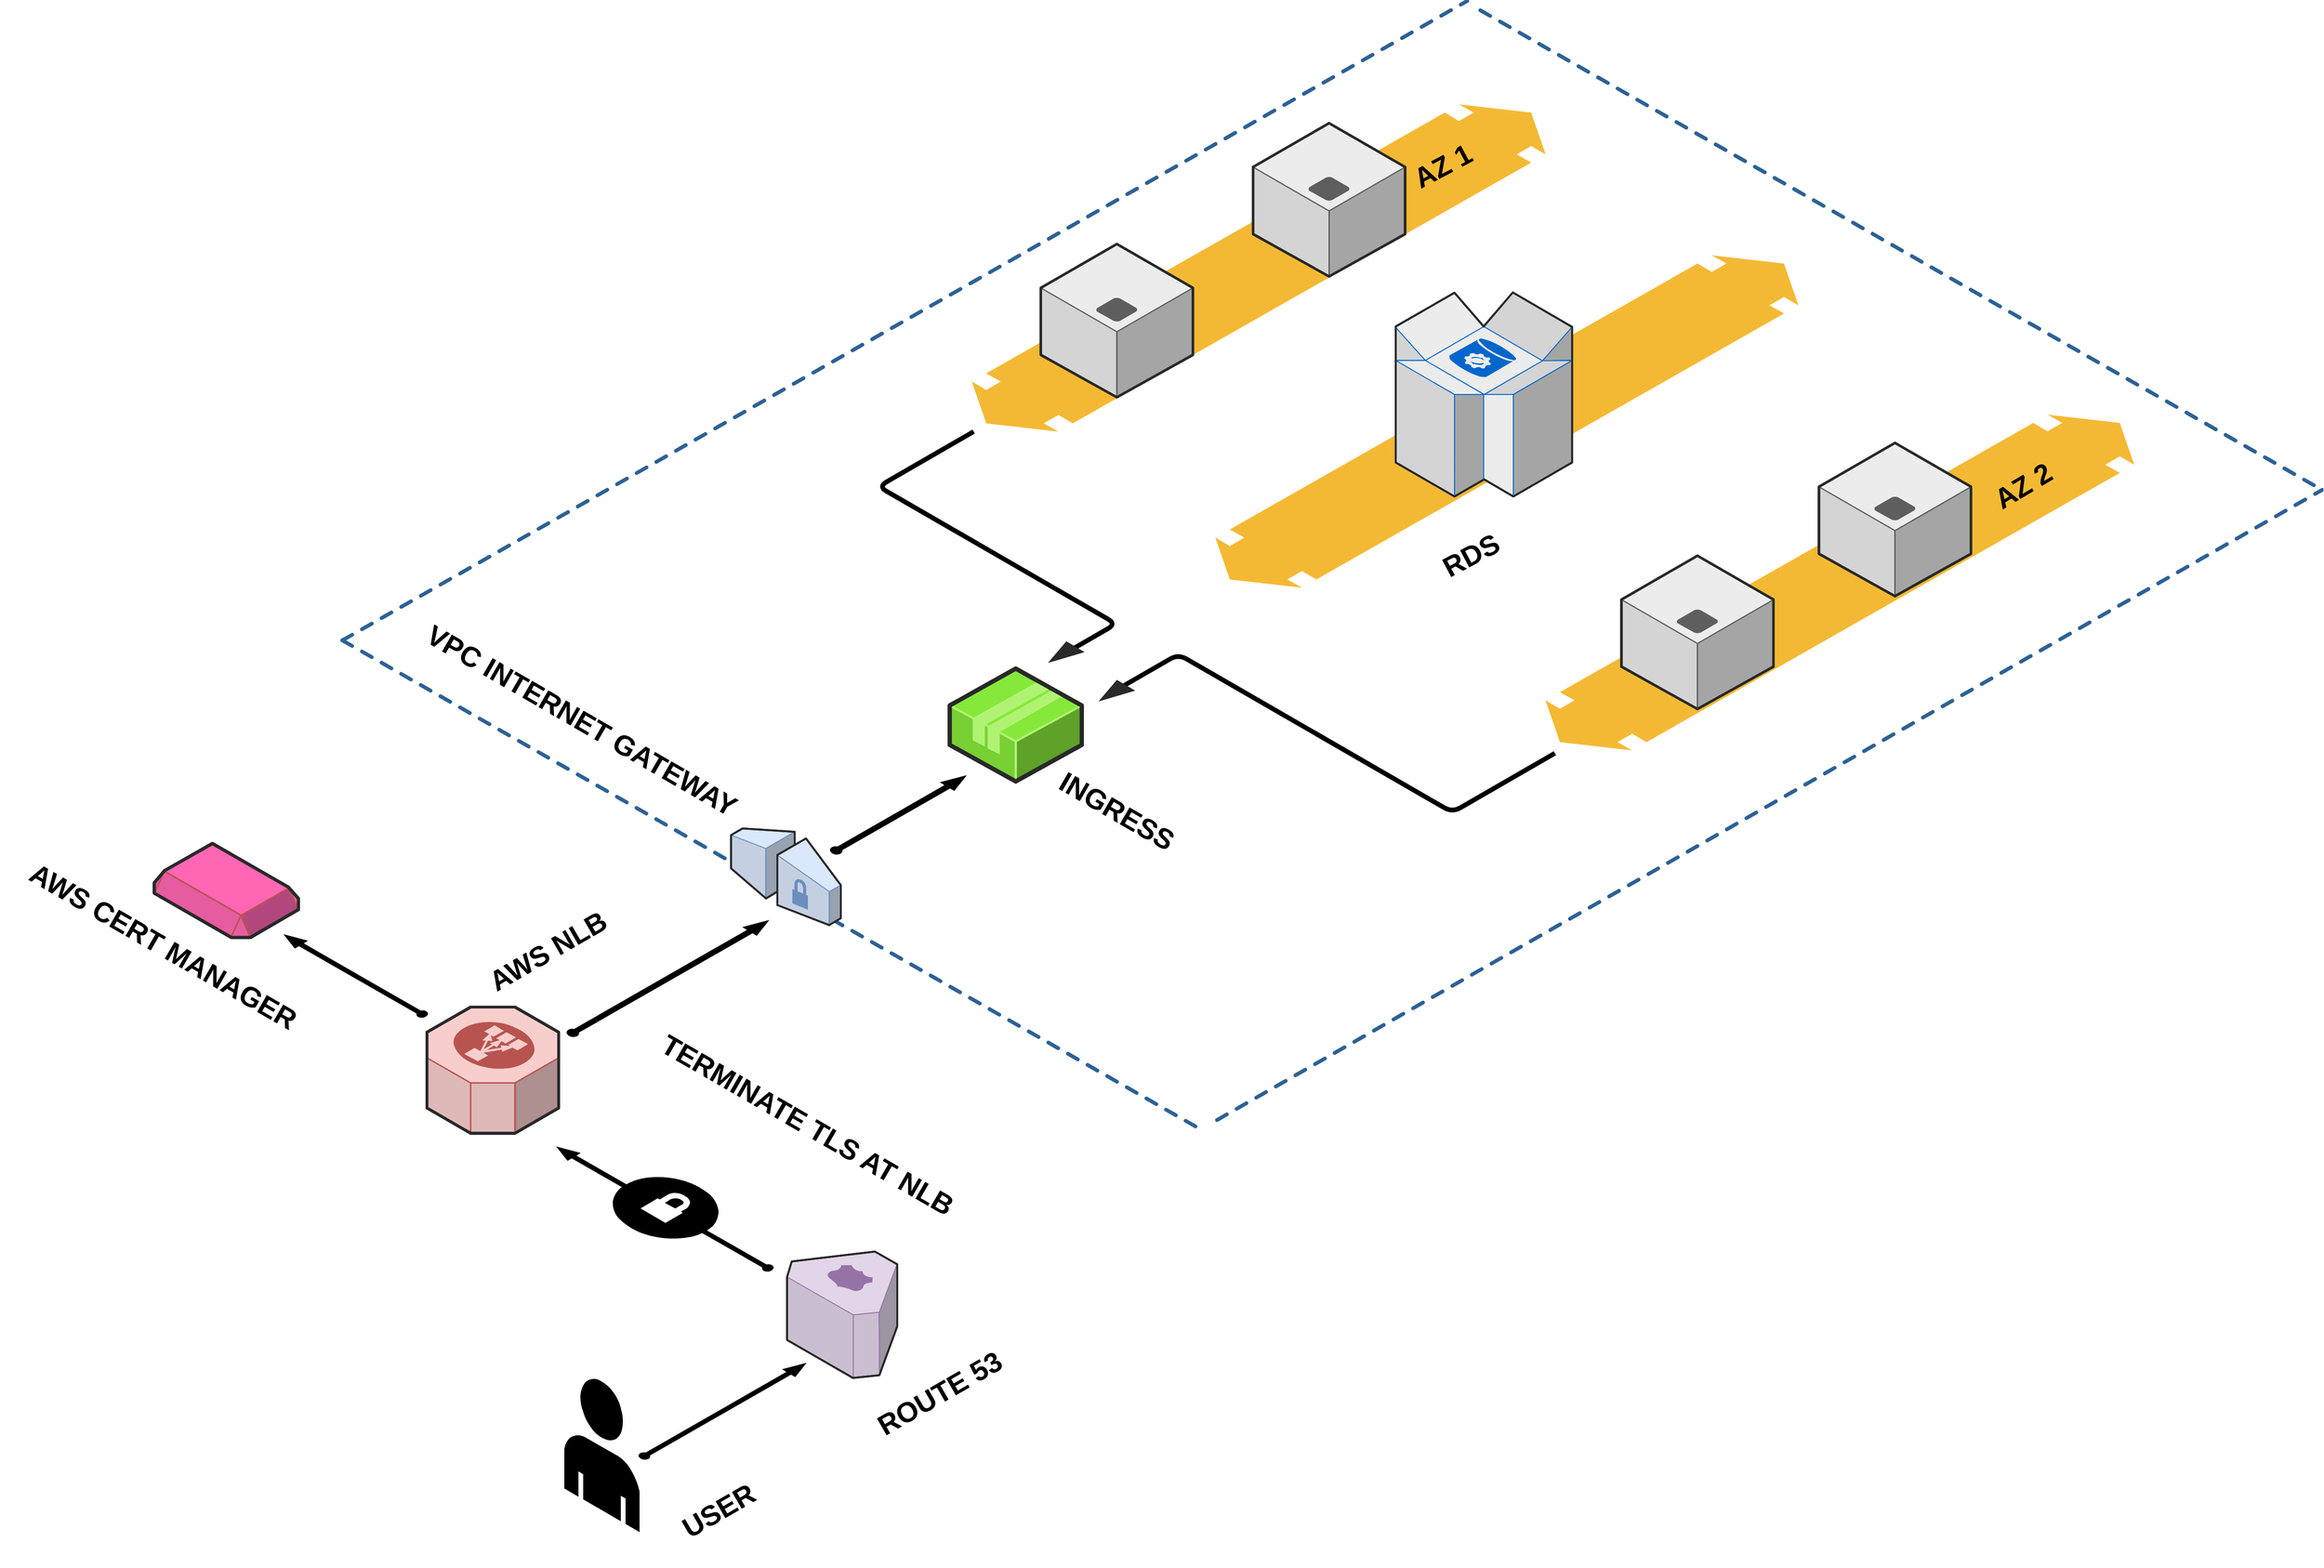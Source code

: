 <mxfile version="14.8.0" type="github">
  <diagram name="Page-1" id="aaaa8250-4180-3840-79b5-4cada1eebb92">
    <mxGraphModel dx="3256" dy="1066" grid="1" gridSize="10" guides="1" tooltips="1" connect="1" arrows="1" fold="1" page="0" pageScale="1" pageWidth="850" pageHeight="1100" background="none" math="0" shadow="0">
      <root>
        <mxCell id="0" />
        <mxCell id="1" parent="0" />
        <mxCell id="d5ac148becb70bc-7" value="" style="verticalLabelPosition=bottom;html=1;verticalAlign=top;strokeWidth=1;dashed=0;shape=mxgraph.aws3d.flatDoubleEdge;fillColor=#000000;aspect=fixed;rounded=1;shadow=0;comic=0;fontFamily=Verdana;fontSize=12;flipV=1;" parent="1" vertex="1">
          <mxGeometry x="778.24" y="710.5" width="619.95" height="353.5" as="geometry" />
        </mxCell>
        <mxCell id="1a8abee3a6cfdf20-38" value="" style="verticalLabelPosition=bottom;html=1;verticalAlign=top;strokeWidth=1;dashed=0;shape=mxgraph.aws3d.flatDoubleEdge;fillColor=#000000;aspect=fixed;rounded=1;shadow=0;comic=0;fontFamily=Verdana;fontSize=12;flipV=1;" parent="1" vertex="1">
          <mxGeometry x="1129.24" y="880" width="626" height="357" as="geometry" />
        </mxCell>
        <mxCell id="1a8abee3a6cfdf20-28" value="" style="verticalLabelPosition=bottom;html=1;verticalAlign=top;strokeWidth=1;dashed=0;shape=mxgraph.aws3d.flatDoubleEdge;fillColor=#000000;aspect=fixed;rounded=1;shadow=0;comic=0;fontFamily=Verdana;fontSize=12;flipV=1;" parent="1" vertex="1">
          <mxGeometry x="519.24" y="550" width="610.19" height="348" as="geometry" />
        </mxCell>
        <mxCell id="1a8abee3a6cfdf20-3" value="" style="edgeStyle=isometricEdgeStyle;endArrow=none;html=1;labelBackgroundColor=none;strokeWidth=5;fontFamily=Verdana;fontSize=12" parent="1" edge="1">
          <mxGeometry width="50" height="100" relative="1" as="geometry">
            <mxPoint x="611.24" y="1138" as="sourcePoint" />
            <mxPoint x="521.24" y="898" as="targetPoint" />
            <Array as="points">
              <mxPoint x="561.24" y="1038" />
            </Array>
          </mxGeometry>
        </mxCell>
        <mxCell id="1a8abee3a6cfdf20-5" value="" style="edgeStyle=isometricEdgeStyle;endArrow=none;html=1;labelBackgroundColor=none;strokeColor=#000000;strokeWidth=5;fontFamily=Verdana;fontSize=12" parent="1" edge="1">
          <mxGeometry width="50" height="100" relative="1" as="geometry">
            <mxPoint x="681.24" y="1168" as="sourcePoint" />
            <mxPoint x="1139.24" y="1240" as="targetPoint" />
            <Array as="points">
              <mxPoint x="869.24" y="1210" />
            </Array>
          </mxGeometry>
        </mxCell>
        <mxCell id="1a8abee3a6cfdf20-18" value="" style="verticalLabelPosition=bottom;html=1;verticalAlign=top;strokeWidth=1;dashed=0;shape=mxgraph.aws3d.application_server;fillColor=#ECECEC;strokeColor=#5E5E5E;aspect=fixed;rounded=1;shadow=0;comic=0;fontSize=12" parent="1" vertex="1">
          <mxGeometry x="1210" y="1030" width="161.69" height="163" as="geometry" />
        </mxCell>
        <mxCell id="1a8abee3a6cfdf20-25" value="" style="verticalLabelPosition=bottom;html=1;verticalAlign=top;strokeWidth=1;dashed=0;shape=mxgraph.aws3d.arrowhead;aspect=fixed;rounded=1;shadow=0;comic=0;fillColor=none;fontFamily=Verdana;fontSize=12;fontColor=#000000;flipV=1;" parent="1" vertex="1">
          <mxGeometry x="600.24" y="1121" width="39" height="23" as="geometry" />
        </mxCell>
        <mxCell id="1a8abee3a6cfdf20-27" value="" style="verticalLabelPosition=bottom;html=1;verticalAlign=top;strokeWidth=1;dashed=0;shape=mxgraph.aws3d.arrowhead;aspect=fixed;rounded=1;shadow=0;comic=0;fillColor=none;fontFamily=Verdana;fontSize=12;fontColor=#000000;flipV=1;" parent="1" vertex="1">
          <mxGeometry x="654" y="1162" width="39" height="23" as="geometry" />
        </mxCell>
        <mxCell id="d5ac148becb70bc-8" value="" style="verticalLabelPosition=bottom;html=1;verticalAlign=top;strokeWidth=1;dashed=0;shape=mxgraph.aws3d.dashedArrowlessEdge;aspect=fixed;rounded=1;shadow=0;comic=0;fontFamily=Verdana;fontSize=12" parent="1" vertex="1">
          <mxGeometry x="1060" y="450" width="895" height="510" as="geometry" />
        </mxCell>
        <mxCell id="d5ac148becb70bc-9" value="" style="verticalLabelPosition=bottom;html=1;verticalAlign=top;strokeWidth=1;dashed=0;shape=mxgraph.aws3d.dashedArrowlessEdge;aspect=fixed;rounded=1;shadow=0;comic=0;fontFamily=Verdana;fontSize=12" parent="1" vertex="1">
          <mxGeometry x="-150" y="1120" width="912.55" height="520" as="geometry" />
        </mxCell>
        <mxCell id="d5ac148becb70bc-10" value="" style="verticalLabelPosition=bottom;html=1;verticalAlign=top;strokeWidth=1;dashed=0;shape=mxgraph.aws3d.dashedArrowlessEdge;fillColor=#000000;aspect=fixed;rounded=1;shadow=0;comic=0;fontFamily=Verdana;fontSize=12;fontColor=#000000;flipV=1;" parent="1" vertex="1">
          <mxGeometry x="-150" y="440" width="1196.03" height="680" as="geometry" />
        </mxCell>
        <mxCell id="d5ac148becb70bc-12" value="" style="verticalLabelPosition=bottom;html=1;verticalAlign=top;strokeWidth=1;dashed=0;shape=mxgraph.aws3d.dashedArrowlessEdge;aspect=fixed;rounded=1;shadow=0;comic=0;fontFamily=Verdana;fontSize=12;flipV=1;" parent="1" vertex="1">
          <mxGeometry x="780" y="960" width="1175" height="670.08" as="geometry" />
        </mxCell>
        <mxCell id="A5O7at4TS7hZfqdvSWaj-5" value="" style="verticalLabelPosition=bottom;html=1;verticalAlign=top;strokeWidth=1;align=center;outlineConnect=0;dashed=0;outlineConnect=0;shape=mxgraph.aws3d.elasticLoadBalancing;fillColor=#f8cecc;strokeColor=#b85450;aspect=fixed;" vertex="1" parent="1">
          <mxGeometry x="-60" y="1510" width="140" height="134.17" as="geometry" />
        </mxCell>
        <mxCell id="A5O7at4TS7hZfqdvSWaj-6" value="" style="verticalLabelPosition=bottom;html=1;verticalAlign=top;strokeWidth=1;align=center;outlineConnect=0;dashed=0;outlineConnect=0;shape=mxgraph.aws3d.route53;strokeColor=#9673a6;aspect=fixed;fillColor=#e1d5e7;" vertex="1" parent="1">
          <mxGeometry x="322.83" y="1770" width="117.17" height="134.4" as="geometry" />
        </mxCell>
        <mxCell id="A5O7at4TS7hZfqdvSWaj-8" value="" style="verticalLabelPosition=bottom;html=1;verticalAlign=top;strokeWidth=1;align=center;outlineConnect=0;dashed=0;outlineConnect=0;shape=mxgraph.aws3d.vpcGateway;fillColor=#dae8fc;strokeColor=#6c8ebf;aspect=fixed;" vertex="1" parent="1">
          <mxGeometry x="263.3" y="1320" width="116.7" height="102.8" as="geometry" />
        </mxCell>
        <mxCell id="A5O7at4TS7hZfqdvSWaj-9" value="" style="verticalLabelPosition=bottom;html=1;verticalAlign=top;strokeWidth=3;align=center;outlineConnect=0;dashed=0;outlineConnect=0;shape=mxgraph.aws3d.arrowNE;fillColor=#000000;aspect=fixed;" vertex="1" parent="1">
          <mxGeometry x="90" y="1420" width="210" height="120" as="geometry" />
        </mxCell>
        <mxCell id="A5O7at4TS7hZfqdvSWaj-10" value="" style="verticalLabelPosition=bottom;html=1;verticalAlign=top;strokeWidth=2;align=center;outlineConnect=0;dashed=0;outlineConnect=0;shape=mxgraph.aws3d.arrowNW;fillColor=#000000;aspect=fixed;" vertex="1" parent="1">
          <mxGeometry x="80" y="1660" width="227.5" height="130" as="geometry" />
        </mxCell>
        <mxCell id="A5O7at4TS7hZfqdvSWaj-11" value="" style="verticalLabelPosition=bottom;html=1;verticalAlign=top;strokeWidth=1;align=center;outlineConnect=0;dashed=0;outlineConnect=0;shape=mxgraph.aws3d.secureConnection;fillColor=#000000;strokeColor=#ffffff;aspect=fixed;" vertex="1" parent="1">
          <mxGeometry x="137" y="1690" width="113" height="67.4" as="geometry" />
        </mxCell>
        <mxCell id="A5O7at4TS7hZfqdvSWaj-12" value="" style="verticalLabelPosition=bottom;html=1;verticalAlign=top;strokeWidth=1;align=center;outlineConnect=0;dashed=0;outlineConnect=0;shape=mxgraph.aws3d.end_user;strokeColor=none;aspect=fixed;fillColor=#000000;" vertex="1" parent="1">
          <mxGeometry x="86.01" y="1904.4" width="79.99" height="164" as="geometry" />
        </mxCell>
        <mxCell id="A5O7at4TS7hZfqdvSWaj-13" value="" style="verticalLabelPosition=bottom;html=1;verticalAlign=top;strokeWidth=2;align=center;outlineConnect=0;dashed=0;outlineConnect=0;shape=mxgraph.aws3d.arrowNE;fillColor=#000000;aspect=fixed;" vertex="1" parent="1">
          <mxGeometry x="166" y="1890" width="175" height="100" as="geometry" />
        </mxCell>
        <mxCell id="A5O7at4TS7hZfqdvSWaj-14" value="" style="verticalLabelPosition=bottom;html=1;verticalAlign=top;strokeWidth=1;align=center;outlineConnect=0;dashed=0;outlineConnect=0;shape=mxgraph.aws3d.dynamoDb;fillColor=#ECECEC;aspect=fixed;strokeColor=#0066CC;" vertex="1" parent="1">
          <mxGeometry x="970" y="750" width="187.55" height="217" as="geometry" />
        </mxCell>
        <mxCell id="A5O7at4TS7hZfqdvSWaj-15" value="&lt;b&gt;&lt;font style=&quot;font-size: 30px&quot;&gt;USER&lt;/font&gt;&lt;/b&gt;" style="text;html=1;strokeColor=none;fillColor=none;align=center;verticalAlign=middle;whiteSpace=wrap;rounded=0;rotation=-30;" vertex="1" parent="1">
          <mxGeometry x="190" y="2010" width="120" height="70" as="geometry" />
        </mxCell>
        <mxCell id="A5O7at4TS7hZfqdvSWaj-16" value="&lt;b&gt;&lt;font style=&quot;font-size: 30px&quot;&gt;TERMINATE TLS AT NLB&lt;/font&gt;&lt;/b&gt;" style="text;html=1;strokeColor=none;fillColor=none;align=center;verticalAlign=middle;whiteSpace=wrap;rounded=0;rotation=30;" vertex="1" parent="1">
          <mxGeometry x="130" y="1600" width="430" height="70" as="geometry" />
        </mxCell>
        <mxCell id="A5O7at4TS7hZfqdvSWaj-17" value="&lt;b&gt;&lt;font style=&quot;font-size: 30px&quot;&gt;AWS NLB&lt;/font&gt;&lt;/b&gt;" style="text;html=1;strokeColor=none;fillColor=none;align=center;verticalAlign=middle;whiteSpace=wrap;rounded=0;rotation=-30;" vertex="1" parent="1">
          <mxGeometry x="-150" y="1420" width="436.7" height="60" as="geometry" />
        </mxCell>
        <mxCell id="A5O7at4TS7hZfqdvSWaj-19" value="&lt;b&gt;&lt;font style=&quot;font-size: 30px&quot;&gt;VPC INTERNET GATEWAY&lt;/font&gt;&lt;/b&gt;" style="text;html=1;strokeColor=none;fillColor=none;align=center;verticalAlign=middle;whiteSpace=wrap;rounded=0;rotation=30;" vertex="1" parent="1">
          <mxGeometry x="-110" y="1170" width="430" height="70" as="geometry" />
        </mxCell>
        <mxCell id="A5O7at4TS7hZfqdvSWaj-20" value="" style="verticalLabelPosition=bottom;html=1;verticalAlign=top;strokeWidth=1;align=center;outlineConnect=0;dashed=0;outlineConnect=0;shape=mxgraph.aws3d.application2;fillColor=#86E83A;strokeColor=#B0F373;aspect=fixed;" vertex="1" parent="1">
          <mxGeometry x="495.81" y="1150" width="140.38" height="120" as="geometry" />
        </mxCell>
        <mxCell id="A5O7at4TS7hZfqdvSWaj-21" value="" style="verticalLabelPosition=bottom;html=1;verticalAlign=top;strokeWidth=3;align=center;outlineConnect=0;dashed=0;outlineConnect=0;shape=mxgraph.aws3d.arrowNE;fillColor=#000000;aspect=fixed;" vertex="1" parent="1">
          <mxGeometry x="370" y="1266" width="140" height="80" as="geometry" />
        </mxCell>
        <mxCell id="A5O7at4TS7hZfqdvSWaj-22" value="&lt;span style=&quot;font-size: 30px&quot;&gt;&lt;b&gt;INGRESS&lt;/b&gt;&lt;/span&gt;" style="text;html=1;strokeColor=none;fillColor=none;align=center;verticalAlign=middle;whiteSpace=wrap;rounded=0;rotation=30;" vertex="1" parent="1">
          <mxGeometry x="458.5" y="1266" width="430" height="70" as="geometry" />
        </mxCell>
        <mxCell id="A5O7at4TS7hZfqdvSWaj-23" value="&lt;span style=&quot;font-size: 30px&quot;&gt;&lt;b&gt;AZ 2&lt;/b&gt;&lt;/span&gt;" style="text;html=1;strokeColor=none;fillColor=none;align=center;verticalAlign=middle;whiteSpace=wrap;rounded=0;rotation=-31;" vertex="1" parent="1">
          <mxGeometry x="1572.24" y="920" width="130" height="70" as="geometry" />
        </mxCell>
        <mxCell id="A5O7at4TS7hZfqdvSWaj-24" value="&lt;span style=&quot;font-size: 30px&quot;&gt;&lt;b&gt;AZ 1&lt;/b&gt;&lt;/span&gt;" style="text;html=1;strokeColor=none;fillColor=none;align=center;verticalAlign=middle;whiteSpace=wrap;rounded=0;rotation=-28;" vertex="1" parent="1">
          <mxGeometry x="940" y="580" width="160" height="70" as="geometry" />
        </mxCell>
        <mxCell id="A5O7at4TS7hZfqdvSWaj-25" value="&lt;span style=&quot;font-size: 30px&quot;&gt;&lt;b&gt;RDS&lt;/b&gt;&lt;/span&gt;" style="text;html=1;strokeColor=none;fillColor=none;align=center;verticalAlign=middle;whiteSpace=wrap;rounded=0;rotation=-28;" vertex="1" parent="1">
          <mxGeometry x="980" y="994" width="140" height="70" as="geometry" />
        </mxCell>
        <mxCell id="A5O7at4TS7hZfqdvSWaj-28" value="" style="verticalLabelPosition=bottom;html=1;verticalAlign=top;strokeWidth=1;dashed=0;shape=mxgraph.aws3d.application_server;fillColor=#ECECEC;strokeColor=#5E5E5E;aspect=fixed;rounded=1;shadow=0;comic=0;fontSize=12" vertex="1" parent="1">
          <mxGeometry x="1420" y="910" width="161.69" height="163" as="geometry" />
        </mxCell>
        <mxCell id="A5O7at4TS7hZfqdvSWaj-29" value="" style="verticalLabelPosition=bottom;html=1;verticalAlign=top;strokeWidth=1;dashed=0;shape=mxgraph.aws3d.application_server;fillColor=#ECECEC;strokeColor=#5E5E5E;aspect=fixed;rounded=1;shadow=0;comic=0;fontSize=12" vertex="1" parent="1">
          <mxGeometry x="592.66" y="698.5" width="161.69" height="163" as="geometry" />
        </mxCell>
        <mxCell id="A5O7at4TS7hZfqdvSWaj-30" value="" style="verticalLabelPosition=bottom;html=1;verticalAlign=top;strokeWidth=1;dashed=0;shape=mxgraph.aws3d.application_server;fillColor=#ECECEC;strokeColor=#5E5E5E;aspect=fixed;rounded=1;shadow=0;comic=0;fontSize=12" vertex="1" parent="1">
          <mxGeometry x="818.31" y="570" width="161.69" height="163" as="geometry" />
        </mxCell>
        <mxCell id="A5O7at4TS7hZfqdvSWaj-31" value="" style="verticalLabelPosition=bottom;html=1;verticalAlign=top;strokeWidth=1;align=center;outlineConnect=0;dashed=0;outlineConnect=0;shape=mxgraph.aws3d.ebs;strokeColor=#b85450;aspect=fixed;fillColor=#FF66B3;" vertex="1" parent="1">
          <mxGeometry x="-350" y="1336" width="153.33" height="100" as="geometry" />
        </mxCell>
        <mxCell id="A5O7at4TS7hZfqdvSWaj-32" value="" style="verticalLabelPosition=bottom;html=1;verticalAlign=top;strokeWidth=2;align=center;outlineConnect=0;dashed=0;outlineConnect=0;shape=mxgraph.aws3d.arrowNW;fillColor=#000000;aspect=fixed;" vertex="1" parent="1">
          <mxGeometry x="-210" y="1434.29" width="150" height="85.71" as="geometry" />
        </mxCell>
        <mxCell id="A5O7at4TS7hZfqdvSWaj-33" value="&lt;span style=&quot;font-size: 30px&quot;&gt;&lt;b&gt;AWS CERT MANAGER&lt;br&gt;&lt;/b&gt;&lt;/span&gt;" style="text;html=1;strokeColor=none;fillColor=none;align=center;verticalAlign=middle;whiteSpace=wrap;rounded=0;rotation=30;" vertex="1" parent="1">
          <mxGeometry x="-520" y="1410" width="360" height="70" as="geometry" />
        </mxCell>
        <mxCell id="A5O7at4TS7hZfqdvSWaj-34" value="&lt;b&gt;&lt;font style=&quot;font-size: 30px&quot;&gt;ROUTE 53&lt;/font&gt;&lt;/b&gt;" style="text;html=1;strokeColor=none;fillColor=none;align=center;verticalAlign=middle;whiteSpace=wrap;rounded=0;rotation=-30;" vertex="1" parent="1">
          <mxGeometry x="370.24" y="1890" width="230" height="60" as="geometry" />
        </mxCell>
      </root>
    </mxGraphModel>
  </diagram>
</mxfile>

